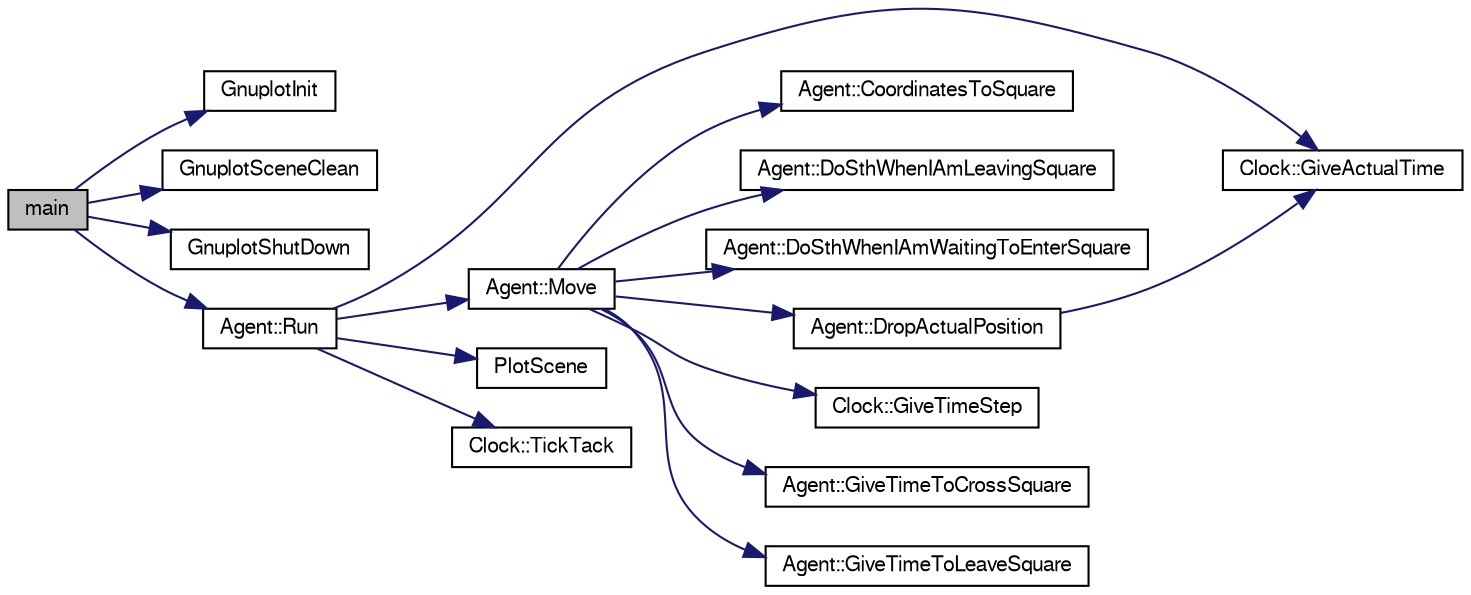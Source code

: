 digraph G
{
  edge [fontname="FreeSans",fontsize="10",labelfontname="FreeSans",labelfontsize="10"];
  node [fontname="FreeSans",fontsize="10",shape=record];
  rankdir=LR;
  Node1 [label="main",height=0.2,width=0.4,color="black", fillcolor="grey75", style="filled" fontcolor="black"];
  Node1 -> Node2 [color="midnightblue",fontsize="10",style="solid",fontname="FreeSans"];
  Node2 [label="GnuplotInit",height=0.2,width=0.4,color="black", fillcolor="white", style="filled",URL="$GnuplotInc_8cpp.html#a8addad24447bf769d41c3ab2f5c8519e",tooltip="Procedura uruchamiajaca serwer, ktory dane z potoku przekazuje do Gnuplota."];
  Node1 -> Node3 [color="midnightblue",fontsize="10",style="solid",fontname="FreeSans"];
  Node3 [label="GnuplotSceneClean",height=0.2,width=0.4,color="black", fillcolor="white", style="filled",URL="$GnuplotInc_8cpp.html#a7b8a067f6d6901db018a84a57edb02d3"];
  Node1 -> Node4 [color="midnightblue",fontsize="10",style="solid",fontname="FreeSans"];
  Node4 [label="GnuplotShutDown",height=0.2,width=0.4,color="black", fillcolor="white", style="filled",URL="$GnuplotInc_8cpp.html#a85e9d774c13b546806a0350beda1c055",tooltip="Procedura konczaca dzialanie serwera FIFO."];
  Node1 -> Node5 [color="midnightblue",fontsize="10",style="solid",fontname="FreeSans"];
  Node5 [label="Agent::Run",height=0.2,width=0.4,color="black", fillcolor="white", style="filled",URL="$classAgent.html#a80e144d0fd78f8e1a54abf92158448e1",tooltip="Glowna procedura klasy agent bedaca realizacja istnienia agenta na scenie."];
  Node5 -> Node6 [color="midnightblue",fontsize="10",style="solid",fontname="FreeSans"];
  Node6 [label="Clock::GiveActualTime",height=0.2,width=0.4,color="black", fillcolor="white", style="filled",URL="$classClock.html#a14ea1f48a24417870bfd5fc0153d140d"];
  Node5 -> Node7 [color="midnightblue",fontsize="10",style="solid",fontname="FreeSans"];
  Node7 [label="Agent::Move",height=0.2,width=0.4,color="black", fillcolor="white", style="filled",URL="$classAgent.html#a141897370601ada8da1358b303d2e1e7",tooltip="Funkcja wykonująca ruch agenta zgodnie z zaplanowana sciezka."];
  Node7 -> Node8 [color="midnightblue",fontsize="10",style="solid",fontname="FreeSans"];
  Node8 [label="Agent::CoordinatesToSquare",height=0.2,width=0.4,color="black", fillcolor="white", style="filled",URL="$classAgent.html#a1aab1eb9d67e80350290da71cfecb729",tooltip="Funkcja zamienia wspolrzedne globalne na wspolrzedne kwadratu w ktorym znajduje sie agent..."];
  Node7 -> Node9 [color="midnightblue",fontsize="10",style="solid",fontname="FreeSans"];
  Node9 [label="Agent::DoSthWhenIAmLeavingSquare",height=0.2,width=0.4,color="black", fillcolor="white", style="filled",URL="$classAgent.html#a1a31e1da3a9e6abaa9225fe0759b5d2c"];
  Node7 -> Node10 [color="midnightblue",fontsize="10",style="solid",fontname="FreeSans"];
  Node10 [label="Agent::DoSthWhenIAmWaitingToEnterSquare",height=0.2,width=0.4,color="black", fillcolor="white", style="filled",URL="$classAgent.html#ad3b5374997fe013a5ec059a737f590f2"];
  Node7 -> Node11 [color="midnightblue",fontsize="10",style="solid",fontname="FreeSans"];
  Node11 [label="Agent::DropActualPosition",height=0.2,width=0.4,color="black", fillcolor="white", style="filled",URL="$classAgent.html#a51bc5c497653779725fc4c2f6dfee888",tooltip="Procedura zapisuje aktualną pozycje agenta di pliku Agent(ID).dat."];
  Node11 -> Node6 [color="midnightblue",fontsize="10",style="solid",fontname="FreeSans"];
  Node7 -> Node12 [color="midnightblue",fontsize="10",style="solid",fontname="FreeSans"];
  Node12 [label="Clock::GiveTimeStep",height=0.2,width=0.4,color="black", fillcolor="white", style="filled",URL="$classClock.html#a2e4a260fdffd1362d5a3e9b44059b907"];
  Node7 -> Node13 [color="midnightblue",fontsize="10",style="solid",fontname="FreeSans"];
  Node13 [label="Agent::GiveTimeToCrossSquare",height=0.2,width=0.4,color="black", fillcolor="white", style="filled",URL="$classAgent.html#a886c0bc4f842f053fd88de10c9f8d55f",tooltip="Funkcja zwraca czas do momentu wkroczenia na sasiedni kwadrat."];
  Node7 -> Node14 [color="midnightblue",fontsize="10",style="solid",fontname="FreeSans"];
  Node14 [label="Agent::GiveTimeToLeaveSquare",height=0.2,width=0.4,color="black", fillcolor="white", style="filled",URL="$classAgent.html#a247de793fdc9c285b9a0289bc8022b94",tooltip="Funkcja zwraca czas do momentu calkowitego opuszczenia kwadratu."];
  Node5 -> Node15 [color="midnightblue",fontsize="10",style="solid",fontname="FreeSans"];
  Node15 [label="PlotScene",height=0.2,width=0.4,color="black", fillcolor="white", style="filled",URL="$GnuplotInc_8cpp.html#a23f4194eff7b71282f0d0278fd0834e5"];
  Node5 -> Node16 [color="midnightblue",fontsize="10",style="solid",fontname="FreeSans"];
  Node16 [label="Clock::TickTack",height=0.2,width=0.4,color="black", fillcolor="white", style="filled",URL="$classClock.html#a7be770b38ca6e3a228850cf60b8cb82d",tooltip="Procedura odmierzajaca krok zegara."];
}
